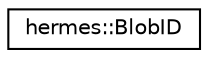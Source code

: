 digraph "Graphical Class Hierarchy"
{
 // LATEX_PDF_SIZE
  edge [fontname="Helvetica",fontsize="10",labelfontname="Helvetica",labelfontsize="10"];
  node [fontname="Helvetica",fontsize="10",shape=record];
  rankdir="LR";
  Node0 [label="hermes::BlobID",height=0.2,width=0.4,color="black", fillcolor="white", style="filled",URL="$unionhermes_1_1_blob_i_d.html",tooltip=" "];
}
